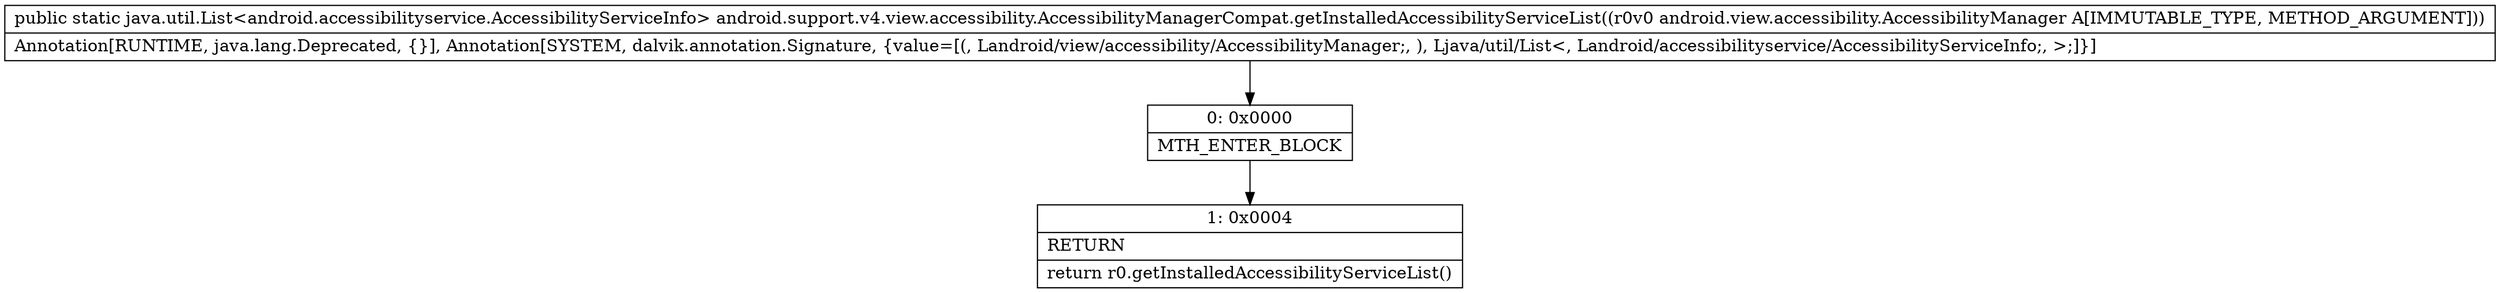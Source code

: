 digraph "CFG forandroid.support.v4.view.accessibility.AccessibilityManagerCompat.getInstalledAccessibilityServiceList(Landroid\/view\/accessibility\/AccessibilityManager;)Ljava\/util\/List;" {
Node_0 [shape=record,label="{0\:\ 0x0000|MTH_ENTER_BLOCK\l}"];
Node_1 [shape=record,label="{1\:\ 0x0004|RETURN\l|return r0.getInstalledAccessibilityServiceList()\l}"];
MethodNode[shape=record,label="{public static java.util.List\<android.accessibilityservice.AccessibilityServiceInfo\> android.support.v4.view.accessibility.AccessibilityManagerCompat.getInstalledAccessibilityServiceList((r0v0 android.view.accessibility.AccessibilityManager A[IMMUTABLE_TYPE, METHOD_ARGUMENT]))  | Annotation[RUNTIME, java.lang.Deprecated, \{\}], Annotation[SYSTEM, dalvik.annotation.Signature, \{value=[(, Landroid\/view\/accessibility\/AccessibilityManager;, ), Ljava\/util\/List\<, Landroid\/accessibilityservice\/AccessibilityServiceInfo;, \>;]\}]\l}"];
MethodNode -> Node_0;
Node_0 -> Node_1;
}

